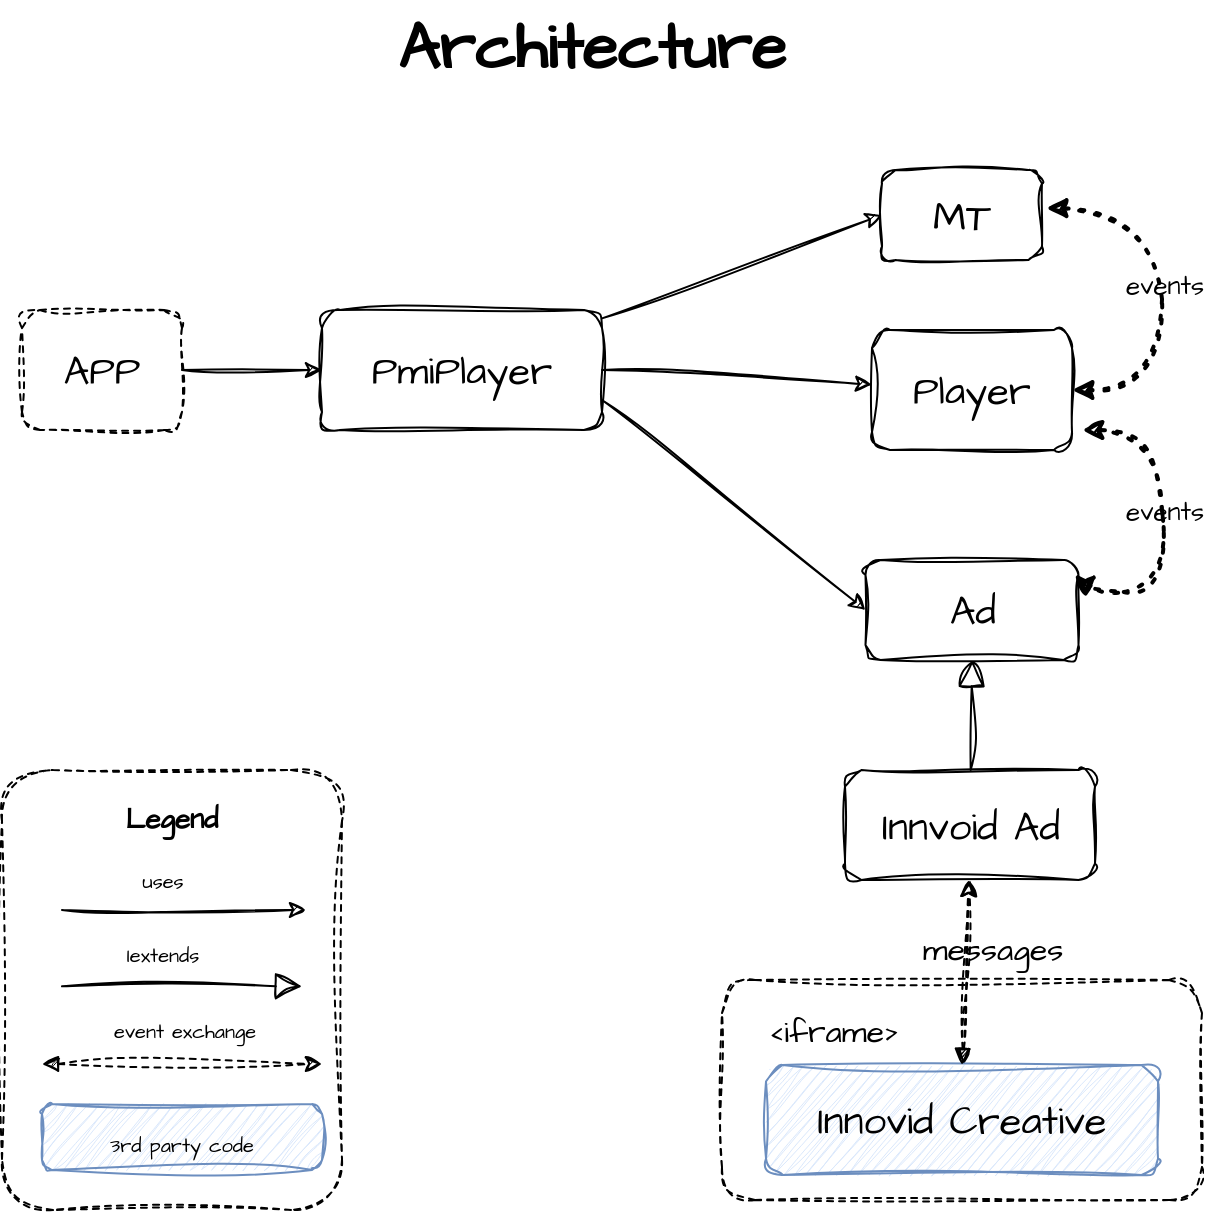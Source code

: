 <mxfile>
    <diagram id="qadJSWIEHHPVXKmDcXFa" name="Page-1">
        <mxGraphModel dx="2970" dy="5570" grid="1" gridSize="10" guides="1" tooltips="1" connect="1" arrows="1" fold="1" page="1" pageScale="1" pageWidth="827" pageHeight="1169" math="0" shadow="0">
            <root>
                <mxCell id="0"/>
                <mxCell id="1" parent="0"/>
                <mxCell id="2" value="" style="group" vertex="1" connectable="0" parent="1">
                    <mxGeometry x="-690" y="-3290" width="590" height="600" as="geometry"/>
                </mxCell>
                <mxCell id="3" value="" style="rounded=1;whiteSpace=wrap;html=1;sketch=1;hachureGap=4;jiggle=2;curveFitting=1;fontFamily=Architects Daughter;fontSource=https%3A%2F%2Ffonts.googleapis.com%2Fcss%3Ffamily%3DArchitects%2BDaughter;fontSize=32;dashed=1;fillColor=none;" vertex="1" parent="2">
                    <mxGeometry x="350" y="490" width="240" height="110" as="geometry"/>
                </mxCell>
                <mxCell id="4" value="" style="group" vertex="1" connectable="0" parent="2">
                    <mxGeometry width="570" height="550" as="geometry"/>
                </mxCell>
                <mxCell id="5" value="" style="group" vertex="1" connectable="0" parent="4">
                    <mxGeometry y="60" width="570" height="490" as="geometry"/>
                </mxCell>
                <mxCell id="6" value="APP" style="rounded=1;whiteSpace=wrap;html=1;sketch=1;hachureGap=4;jiggle=2;curveFitting=1;fontFamily=Architects Daughter;fontSource=https%3A%2F%2Ffonts.googleapis.com%2Fcss%3Ffamily%3DArchitects%2BDaughter;fontSize=20;dashed=1;" vertex="1" parent="5">
                    <mxGeometry y="95" width="80" height="60" as="geometry"/>
                </mxCell>
                <mxCell id="7" value="MT" style="rounded=1;whiteSpace=wrap;html=1;sketch=1;hachureGap=4;jiggle=2;curveFitting=1;fontFamily=Architects Daughter;fontSource=https%3A%2F%2Ffonts.googleapis.com%2Fcss%3Ffamily%3DArchitects%2BDaughter;fontSize=20;" vertex="1" parent="5">
                    <mxGeometry x="430" y="25" width="80" height="45" as="geometry"/>
                </mxCell>
                <mxCell id="8" value="Player" style="rounded=1;whiteSpace=wrap;html=1;sketch=1;hachureGap=4;jiggle=2;curveFitting=1;fontFamily=Architects Daughter;fontSource=https%3A%2F%2Ffonts.googleapis.com%2Fcss%3Ffamily%3DArchitects%2BDaughter;fontSize=20;" vertex="1" parent="5">
                    <mxGeometry x="425" y="105" width="100" height="60" as="geometry"/>
                </mxCell>
                <mxCell id="9" value="PmiPlayer" style="rounded=1;whiteSpace=wrap;html=1;sketch=1;hachureGap=4;jiggle=2;curveFitting=1;fontFamily=Architects Daughter;fontSource=https%3A%2F%2Ffonts.googleapis.com%2Fcss%3Ffamily%3DArchitects%2BDaughter;fontSize=20;" vertex="1" parent="5">
                    <mxGeometry x="150" y="95" width="140" height="60" as="geometry"/>
                </mxCell>
                <mxCell id="10" value="Ad" style="rounded=1;whiteSpace=wrap;html=1;sketch=1;hachureGap=4;jiggle=2;curveFitting=1;fontFamily=Architects Daughter;fontSource=https%3A%2F%2Ffonts.googleapis.com%2Fcss%3Ffamily%3DArchitects%2BDaughter;fontSize=20;" vertex="1" parent="5">
                    <mxGeometry x="421.75" y="220" width="106.5" height="50" as="geometry"/>
                </mxCell>
                <mxCell id="11" value="" style="endArrow=classic;html=1;sketch=1;hachureGap=4;jiggle=2;curveFitting=1;fontFamily=Architects Daughter;fontSource=https%3A%2F%2Ffonts.googleapis.com%2Fcss%3Ffamily%3DArchitects%2BDaughter;fontSize=16;entryX=0;entryY=0.5;entryDx=0;entryDy=0;" edge="1" parent="5" source="9" target="7">
                    <mxGeometry width="50" height="50" relative="1" as="geometry">
                        <mxPoint x="50" y="305" as="sourcePoint"/>
                        <mxPoint x="100" y="255" as="targetPoint"/>
                    </mxGeometry>
                </mxCell>
                <mxCell id="12" value="" style="endArrow=classic;html=1;sketch=1;hachureGap=4;jiggle=2;curveFitting=1;fontFamily=Architects Daughter;fontSource=https%3A%2F%2Ffonts.googleapis.com%2Fcss%3Ffamily%3DArchitects%2BDaughter;fontSize=16;entryX=0;entryY=0.5;entryDx=0;entryDy=0;exitX=1;exitY=0.5;exitDx=0;exitDy=0;" edge="1" parent="5" source="6" target="9">
                    <mxGeometry width="50" height="50" relative="1" as="geometry">
                        <mxPoint x="70" y="125" as="sourcePoint"/>
                        <mxPoint x="170" y="125" as="targetPoint"/>
                    </mxGeometry>
                </mxCell>
                <mxCell id="13" value="" style="endArrow=classic;html=1;sketch=1;hachureGap=4;jiggle=2;curveFitting=1;fontFamily=Architects Daughter;fontSource=https%3A%2F%2Ffonts.googleapis.com%2Fcss%3Ffamily%3DArchitects%2BDaughter;fontSize=16;entryX=0;entryY=0.5;entryDx=0;entryDy=0;exitX=1;exitY=0.75;exitDx=0;exitDy=0;" edge="1" parent="5" source="9" target="10">
                    <mxGeometry width="50" height="50" relative="1" as="geometry">
                        <mxPoint x="270" y="125" as="sourcePoint"/>
                        <mxPoint x="170" y="205" as="targetPoint"/>
                    </mxGeometry>
                </mxCell>
                <mxCell id="14" value="" style="endArrow=classic;html=1;sketch=1;hachureGap=4;jiggle=2;curveFitting=1;fontFamily=Architects Daughter;fontSource=https%3A%2F%2Ffonts.googleapis.com%2Fcss%3Ffamily%3DArchitects%2BDaughter;fontSize=16;exitX=1;exitY=0.5;exitDx=0;exitDy=0;" edge="1" parent="5" source="9" target="8">
                    <mxGeometry width="50" height="50" relative="1" as="geometry">
                        <mxPoint x="270" y="115" as="sourcePoint"/>
                        <mxPoint x="387.0" y="275" as="targetPoint"/>
                    </mxGeometry>
                </mxCell>
                <mxCell id="15" value="" style="endArrow=classic;dashed=1;html=1;dashPattern=1 3;strokeWidth=2;sketch=1;hachureGap=4;jiggle=2;curveFitting=1;fontFamily=Architects Daughter;fontSource=https%3A%2F%2Ffonts.googleapis.com%2Fcss%3Ffamily%3DArchitects%2BDaughter;fontSize=16;exitX=1.033;exitY=0.38;exitDx=0;exitDy=0;startArrow=classic;startFill=1;endFill=1;exitPerimeter=0;edgeStyle=orthogonalEdgeStyle;curved=1;" edge="1" parent="5" source="10">
                    <mxGeometry width="50" height="50" relative="1" as="geometry">
                        <mxPoint x="260" y="255" as="sourcePoint"/>
                        <mxPoint x="530" y="155" as="targetPoint"/>
                        <Array as="points">
                            <mxPoint x="570" y="236"/>
                            <mxPoint x="570" y="155"/>
                        </Array>
                    </mxGeometry>
                </mxCell>
                <mxCell id="16" value="&lt;font style=&quot;font-size: 13px;&quot;&gt;events&lt;/font&gt;" style="edgeLabel;html=1;align=center;verticalAlign=middle;resizable=0;points=[];fontSize=20;fontFamily=Architects Daughter;labelBackgroundColor=none;" vertex="1" connectable="0" parent="15">
                    <mxGeometry x="0.034" y="-1" relative="1" as="geometry">
                        <mxPoint as="offset"/>
                    </mxGeometry>
                </mxCell>
                <mxCell id="17" value="" style="endArrow=classic;dashed=1;html=1;dashPattern=1 3;strokeWidth=2;sketch=1;hachureGap=4;jiggle=2;curveFitting=1;fontFamily=Architects Daughter;fontSource=https%3A%2F%2Ffonts.googleapis.com%2Fcss%3Ffamily%3DArchitects%2BDaughter;fontSize=16;entryX=1;entryY=0.5;entryDx=0;entryDy=0;startArrow=classic;startFill=1;endFill=1;edgeStyle=orthogonalEdgeStyle;curved=1;exitX=1;exitY=0.5;exitDx=0;exitDy=0;" edge="1" parent="5" source="8">
                    <mxGeometry width="50" height="50" relative="1" as="geometry">
                        <mxPoint x="530" y="145" as="sourcePoint"/>
                        <mxPoint x="512.03" y="44.09" as="targetPoint"/>
                        <Array as="points">
                            <mxPoint x="570" y="135"/>
                            <mxPoint x="570" y="44"/>
                        </Array>
                    </mxGeometry>
                </mxCell>
                <mxCell id="18" value="&lt;font style=&quot;font-size: 13px;&quot;&gt;events&lt;/font&gt;" style="edgeLabel;html=1;align=center;verticalAlign=middle;resizable=0;points=[];fontSize=20;fontFamily=Architects Daughter;labelBackgroundColor=none;" vertex="1" connectable="0" parent="17">
                    <mxGeometry x="0.034" y="-1" relative="1" as="geometry">
                        <mxPoint as="offset"/>
                    </mxGeometry>
                </mxCell>
                <mxCell id="19" value="Innvoid Ad" style="rounded=1;whiteSpace=wrap;html=1;sketch=1;hachureGap=4;jiggle=2;curveFitting=1;fontFamily=Architects Daughter;fontSource=https%3A%2F%2Ffonts.googleapis.com%2Fcss%3Ffamily%3DArchitects%2BDaughter;fontSize=20;" vertex="1" parent="5">
                    <mxGeometry x="411.5" y="325" width="125" height="55" as="geometry"/>
                </mxCell>
                <mxCell id="20" value="" style="endArrow=block;html=1;sketch=1;hachureGap=4;jiggle=2;curveFitting=1;fontFamily=Architects Daughter;fontSource=https%3A%2F%2Ffonts.googleapis.com%2Fcss%3Ffamily%3DArchitects%2BDaughter;fontSize=16;endFill=0;endSize=11;entryX=0.5;entryY=1;entryDx=0;entryDy=0;" edge="1" parent="5" source="19" target="10">
                    <mxGeometry width="50" height="50" relative="1" as="geometry">
                        <mxPoint x="680" y="375" as="sourcePoint"/>
                        <mxPoint x="730" y="325" as="targetPoint"/>
                    </mxGeometry>
                </mxCell>
                <mxCell id="21" value="" style="endArrow=classic;html=1;sketch=1;hachureGap=4;jiggle=2;curveFitting=1;fontFamily=Architects Daughter;fontSource=https%3A%2F%2Ffonts.googleapis.com%2Fcss%3Ffamily%3DArchitects%2BDaughter;fontSize=16;" edge="1" parent="5">
                    <mxGeometry width="50" height="50" relative="1" as="geometry">
                        <mxPoint x="20" y="395" as="sourcePoint"/>
                        <mxPoint x="142" y="395" as="targetPoint"/>
                    </mxGeometry>
                </mxCell>
                <mxCell id="22" value="uses" style="edgeLabel;html=1;align=center;verticalAlign=middle;resizable=0;points=[];fontSize=10;fontFamily=Architects Daughter;labelBackgroundColor=none;" vertex="1" connectable="0" parent="21">
                    <mxGeometry x="-0.112" y="-1" relative="1" as="geometry">
                        <mxPoint x="-4" y="-16" as="offset"/>
                    </mxGeometry>
                </mxCell>
                <mxCell id="23" value="" style="endArrow=block;html=1;sketch=1;hachureGap=4;jiggle=2;curveFitting=1;fontFamily=Architects Daughter;fontSource=https%3A%2F%2Ffonts.googleapis.com%2Fcss%3Ffamily%3DArchitects%2BDaughter;fontSize=16;endFill=0;endSize=11;" edge="1" parent="5">
                    <mxGeometry width="50" height="50" relative="1" as="geometry">
                        <mxPoint x="20" y="433.18" as="sourcePoint"/>
                        <mxPoint x="140" y="433.18" as="targetPoint"/>
                    </mxGeometry>
                </mxCell>
                <mxCell id="24" value="Iextends" style="edgeLabel;html=1;align=center;verticalAlign=middle;resizable=0;points=[];fontSize=10;fontFamily=Architects Daughter;labelBackgroundColor=none;" vertex="1" connectable="0" parent="23">
                    <mxGeometry x="-0.214" y="1" relative="1" as="geometry">
                        <mxPoint x="3" y="-15" as="offset"/>
                    </mxGeometry>
                </mxCell>
                <mxCell id="25" value="" style="rounded=1;whiteSpace=wrap;html=1;dashed=1;labelBackgroundColor=none;sketch=1;hachureGap=4;jiggle=2;curveFitting=1;fontFamily=Architects Daughter;fontSource=https%3A%2F%2Ffonts.googleapis.com%2Fcss%3Ffamily%3DArchitects%2BDaughter;fontSize=10;fillColor=none;" vertex="1" parent="5">
                    <mxGeometry x="-10" y="325" width="170" height="220" as="geometry"/>
                </mxCell>
                <mxCell id="26" value="&lt;b&gt;&lt;font style=&quot;font-size: 14px;&quot;&gt;Legend&lt;/font&gt;&lt;/b&gt;" style="text;html=1;strokeColor=none;fillColor=none;align=center;verticalAlign=middle;whiteSpace=wrap;rounded=0;dashed=1;labelBackgroundColor=none;sketch=1;hachureGap=4;jiggle=2;curveFitting=1;fontFamily=Architects Daughter;fontSource=https%3A%2F%2Ffonts.googleapis.com%2Fcss%3Ffamily%3DArchitects%2BDaughter;fontSize=10;" vertex="1" parent="5">
                    <mxGeometry x="45" y="335" width="60" height="30" as="geometry"/>
                </mxCell>
                <mxCell id="27" value="&lt;b&gt;&lt;font style=&quot;font-size: 32px;&quot;&gt;Architecture&lt;/font&gt;&lt;/b&gt;" style="text;html=1;strokeColor=none;fillColor=none;align=center;verticalAlign=middle;whiteSpace=wrap;rounded=0;dashed=1;sketch=1;hachureGap=4;jiggle=2;curveFitting=1;fontFamily=Architects Daughter;fontSource=https%3A%2F%2Ffonts.googleapis.com%2Fcss%3Ffamily%3DArchitects%2BDaughter;fontSize=20;" vertex="1" parent="4">
                    <mxGeometry x="170" width="230" height="50" as="geometry"/>
                </mxCell>
                <mxCell id="28" value="" style="edgeStyle=none;sketch=1;hachureGap=4;jiggle=2;curveFitting=1;html=1;dashed=1;fontFamily=Architects Daughter;fontSource=https%3A%2F%2Ffonts.googleapis.com%2Fcss%3Ffamily%3DArchitects%2BDaughter;fontSize=16;startArrow=blockThin;startFill=1;" edge="1" parent="2" source="29" target="19">
                    <mxGeometry relative="1" as="geometry"/>
                </mxCell>
                <mxCell id="29" value="Innovid Creative" style="rounded=1;whiteSpace=wrap;html=1;sketch=1;hachureGap=4;jiggle=2;curveFitting=1;fontFamily=Architects Daughter;fontSource=https%3A%2F%2Ffonts.googleapis.com%2Fcss%3Ffamily%3DArchitects%2BDaughter;fontSize=20;fillColor=#dae8fc;strokeColor=#6c8ebf;" vertex="1" parent="2">
                    <mxGeometry x="372" y="532.5" width="196" height="55" as="geometry"/>
                </mxCell>
                <mxCell id="30" value="" style="endArrow=classic;startArrow=block;html=1;sketch=1;hachureGap=4;jiggle=2;curveFitting=1;fontFamily=Architects Daughter;fontSource=https%3A%2F%2Ffonts.googleapis.com%2Fcss%3Ffamily%3DArchitects%2BDaughter;fontSize=32;entryX=0.5;entryY=1;entryDx=0;entryDy=0;exitX=0.5;exitY=0;exitDx=0;exitDy=0;dashed=1;startFill=1;" edge="1" parent="2" source="29" target="19">
                    <mxGeometry width="50" height="50" relative="1" as="geometry">
                        <mxPoint x="410" y="500" as="sourcePoint"/>
                        <mxPoint x="460" y="450" as="targetPoint"/>
                    </mxGeometry>
                </mxCell>
                <mxCell id="31" value="messages" style="edgeLabel;html=1;align=center;verticalAlign=middle;resizable=0;points=[];fontSize=16;fontFamily=Architects Daughter;labelBackgroundColor=none;" vertex="1" connectable="0" parent="30">
                    <mxGeometry x="0.162" y="-5" relative="1" as="geometry">
                        <mxPoint x="7" y="-4" as="offset"/>
                    </mxGeometry>
                </mxCell>
                <mxCell id="32" value="&lt;span style=&quot;font-size: 16px;&quot;&gt;&amp;lt;iframe&amp;gt;&lt;/span&gt;" style="text;html=1;strokeColor=none;fillColor=none;align=center;verticalAlign=middle;whiteSpace=wrap;rounded=0;dashed=1;sketch=1;hachureGap=4;jiggle=2;curveFitting=1;fontFamily=Architects Daughter;fontSource=https%3A%2F%2Ffonts.googleapis.com%2Fcss%3Ffamily%3DArchitects%2BDaughter;fontSize=32;" vertex="1" parent="2">
                    <mxGeometry x="376" y="497" width="60" height="30" as="geometry"/>
                </mxCell>
                <mxCell id="33" value="&lt;font style=&quot;font-size: 10px;&quot;&gt;3rd party code&lt;/font&gt;" style="rounded=1;whiteSpace=wrap;html=1;sketch=1;hachureGap=4;jiggle=2;curveFitting=1;fontFamily=Architects Daughter;fontSource=https%3A%2F%2Ffonts.googleapis.com%2Fcss%3Ffamily%3DArchitects%2BDaughter;fontSize=20;fillColor=#dae8fc;strokeColor=#6c8ebf;" vertex="1" parent="2">
                    <mxGeometry x="10" y="552" width="140" height="33" as="geometry"/>
                </mxCell>
                <mxCell id="34" value="" style="endArrow=classic;startArrow=block;html=1;sketch=1;hachureGap=4;jiggle=2;curveFitting=1;fontFamily=Architects Daughter;fontSource=https%3A%2F%2Ffonts.googleapis.com%2Fcss%3Ffamily%3DArchitects%2BDaughter;fontSize=32;dashed=1;startFill=1;" edge="1" parent="2">
                    <mxGeometry width="50" height="50" relative="1" as="geometry">
                        <mxPoint x="10" y="532" as="sourcePoint"/>
                        <mxPoint x="150" y="532" as="targetPoint"/>
                    </mxGeometry>
                </mxCell>
                <mxCell id="35" value="event exchange" style="edgeLabel;html=1;align=center;verticalAlign=middle;resizable=0;points=[];fontSize=10;fontFamily=Architects Daughter;labelBackgroundColor=none;" vertex="1" connectable="0" parent="34">
                    <mxGeometry x="0.162" y="-5" relative="1" as="geometry">
                        <mxPoint x="-11" y="-22" as="offset"/>
                    </mxGeometry>
                </mxCell>
            </root>
        </mxGraphModel>
    </diagram>
</mxfile>
